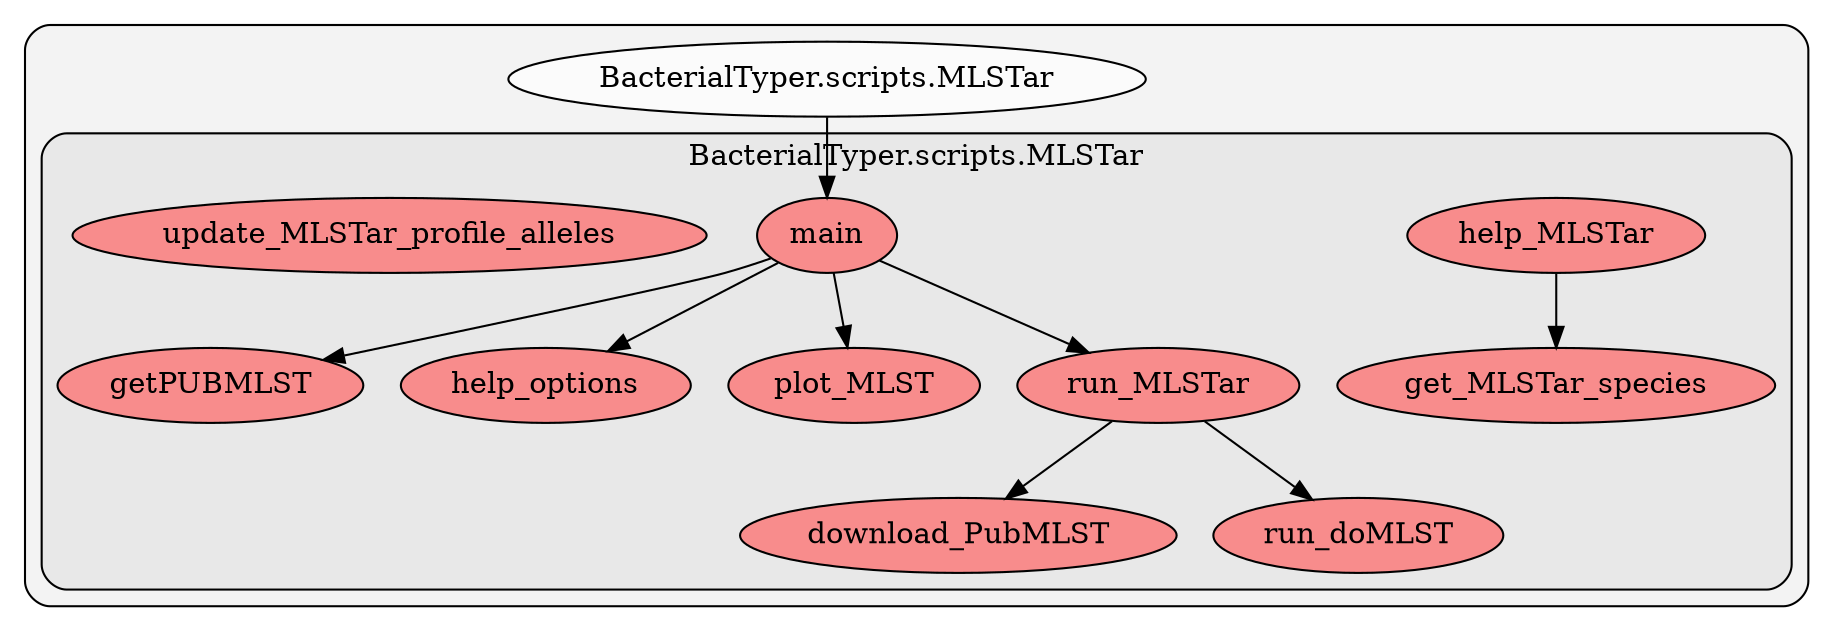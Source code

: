 digraph G {
    graph [rankdir=TB, clusterrank="local"];
    subgraph cluster_G {

        graph [style="filled,rounded",fillcolor="#80808018", label=""];
        BacterialTyper__scripts__MLSTar [label="BacterialTyper.scripts.MLSTar", style="filled", fillcolor="#ffffffb2", fontcolor="#000000", group="0"];
        subgraph cluster_BacterialTyper__scripts__MLSTar {

            graph [style="filled,rounded",fillcolor="#80808018", label="BacterialTyper.scripts.MLSTar"];
            BacterialTyper__scripts__MLSTar__download_PubMLST [label="download_PubMLST", style="filled", fillcolor="#ff6565b2", fontcolor="#000000", group="0"];
        }
        subgraph cluster_BacterialTyper__scripts__MLSTar {

            graph [style="filled,rounded",fillcolor="#80808018", label="BacterialTyper.scripts.MLSTar"];
            BacterialTyper__scripts__MLSTar__getPUBMLST [label="getPUBMLST", style="filled", fillcolor="#ff6565b2", fontcolor="#000000", group="0"];
        }
        subgraph cluster_BacterialTyper__scripts__MLSTar {

            graph [style="filled,rounded",fillcolor="#80808018", label="BacterialTyper.scripts.MLSTar"];
            BacterialTyper__scripts__MLSTar__get_MLSTar_species [label="get_MLSTar_species", style="filled", fillcolor="#ff6565b2", fontcolor="#000000", group="0"];
        }
        subgraph cluster_BacterialTyper__scripts__MLSTar {

            graph [style="filled,rounded",fillcolor="#80808018", label="BacterialTyper.scripts.MLSTar"];
            BacterialTyper__scripts__MLSTar__help_MLSTar [label="help_MLSTar", style="filled", fillcolor="#ff6565b2", fontcolor="#000000", group="0"];
        }
        subgraph cluster_BacterialTyper__scripts__MLSTar {

            graph [style="filled,rounded",fillcolor="#80808018", label="BacterialTyper.scripts.MLSTar"];
            BacterialTyper__scripts__MLSTar__help_options [label="help_options", style="filled", fillcolor="#ff6565b2", fontcolor="#000000", group="0"];
        }
        subgraph cluster_BacterialTyper__scripts__MLSTar {

            graph [style="filled,rounded",fillcolor="#80808018", label="BacterialTyper.scripts.MLSTar"];
            BacterialTyper__scripts__MLSTar__main [label="main", style="filled", fillcolor="#ff6565b2", fontcolor="#000000", group="0"];
        }
        subgraph cluster_BacterialTyper__scripts__MLSTar {

            graph [style="filled,rounded",fillcolor="#80808018", label="BacterialTyper.scripts.MLSTar"];
            BacterialTyper__scripts__MLSTar__plot_MLST [label="plot_MLST", style="filled", fillcolor="#ff6565b2", fontcolor="#000000", group="0"];
        }
        subgraph cluster_BacterialTyper__scripts__MLSTar {

            graph [style="filled,rounded",fillcolor="#80808018", label="BacterialTyper.scripts.MLSTar"];
            BacterialTyper__scripts__MLSTar__run_MLSTar [label="run_MLSTar", style="filled", fillcolor="#ff6565b2", fontcolor="#000000", group="0"];
        }
        subgraph cluster_BacterialTyper__scripts__MLSTar {

            graph [style="filled,rounded",fillcolor="#80808018", label="BacterialTyper.scripts.MLSTar"];
            BacterialTyper__scripts__MLSTar__run_doMLST [label="run_doMLST", style="filled", fillcolor="#ff6565b2", fontcolor="#000000", group="0"];
        }
        subgraph cluster_BacterialTyper__scripts__MLSTar {

            graph [style="filled,rounded",fillcolor="#80808018", label="BacterialTyper.scripts.MLSTar"];
            BacterialTyper__scripts__MLSTar__update_MLSTar_profile_alleles [label="update_MLSTar_profile_alleles", style="filled", fillcolor="#ff6565b2", fontcolor="#000000", group="0"];
        }
    }
        BacterialTyper__scripts__MLSTar -> BacterialTyper__scripts__MLSTar__main [style="solid", color="#000000"];
        BacterialTyper__scripts__MLSTar__help_MLSTar -> BacterialTyper__scripts__MLSTar__get_MLSTar_species [style="solid", color="#000000"];
        BacterialTyper__scripts__MLSTar__run_MLSTar -> BacterialTyper__scripts__MLSTar__run_doMLST [style="solid", color="#000000"];
        BacterialTyper__scripts__MLSTar__run_MLSTar -> BacterialTyper__scripts__MLSTar__download_PubMLST [style="solid", color="#000000"];
        BacterialTyper__scripts__MLSTar__main -> BacterialTyper__scripts__MLSTar__plot_MLST [style="solid", color="#000000"];
        BacterialTyper__scripts__MLSTar__main -> BacterialTyper__scripts__MLSTar__help_options [style="solid", color="#000000"];
        BacterialTyper__scripts__MLSTar__main -> BacterialTyper__scripts__MLSTar__getPUBMLST [style="solid", color="#000000"];
        BacterialTyper__scripts__MLSTar__main -> BacterialTyper__scripts__MLSTar__run_MLSTar [style="solid", color="#000000"];
    }
